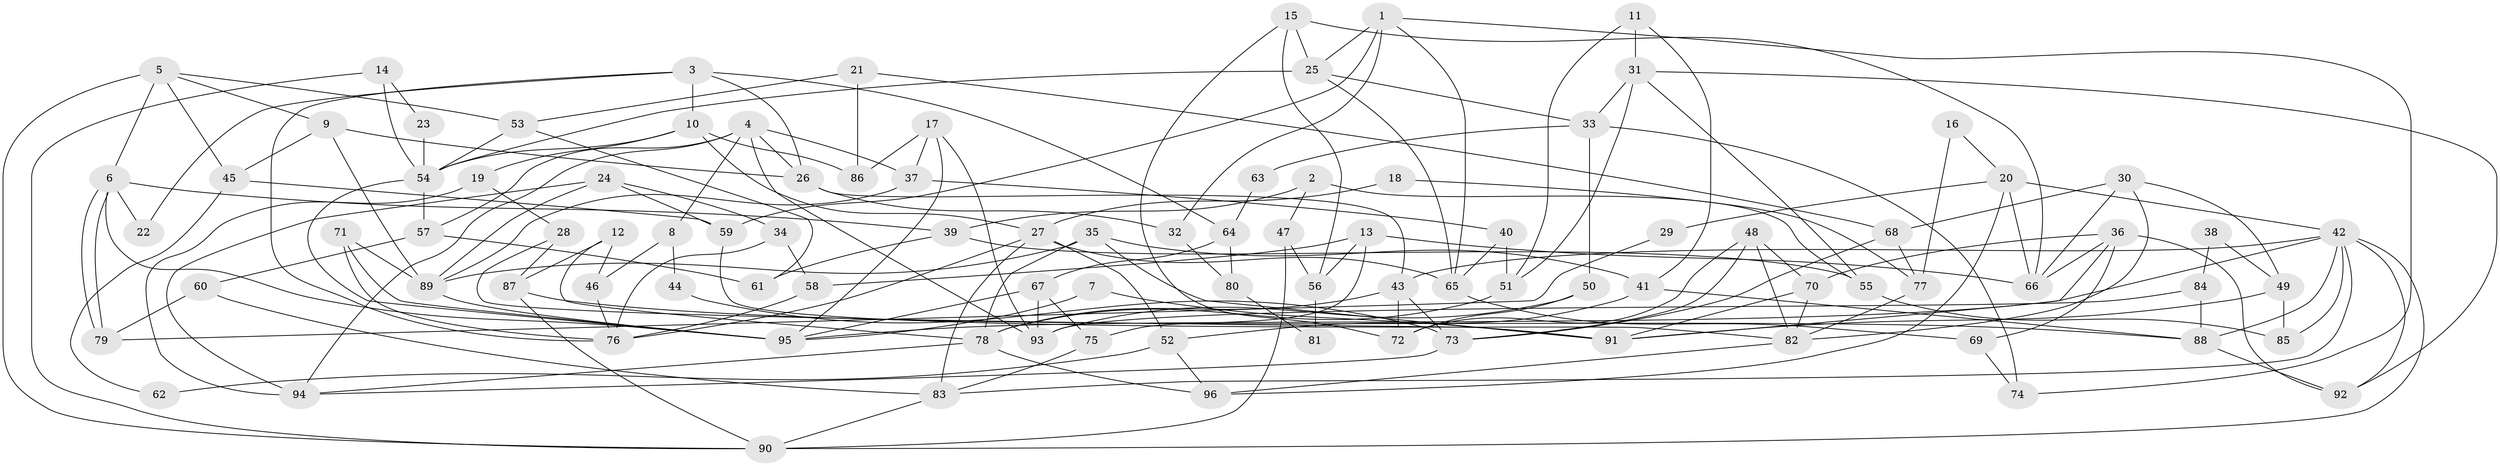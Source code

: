 // Generated by graph-tools (version 1.1) at 2025/49/03/09/25 04:49:47]
// undirected, 96 vertices, 192 edges
graph export_dot {
graph [start="1"]
  node [color=gray90,style=filled];
  1;
  2;
  3;
  4;
  5;
  6;
  7;
  8;
  9;
  10;
  11;
  12;
  13;
  14;
  15;
  16;
  17;
  18;
  19;
  20;
  21;
  22;
  23;
  24;
  25;
  26;
  27;
  28;
  29;
  30;
  31;
  32;
  33;
  34;
  35;
  36;
  37;
  38;
  39;
  40;
  41;
  42;
  43;
  44;
  45;
  46;
  47;
  48;
  49;
  50;
  51;
  52;
  53;
  54;
  55;
  56;
  57;
  58;
  59;
  60;
  61;
  62;
  63;
  64;
  65;
  66;
  67;
  68;
  69;
  70;
  71;
  72;
  73;
  74;
  75;
  76;
  77;
  78;
  79;
  80;
  81;
  82;
  83;
  84;
  85;
  86;
  87;
  88;
  89;
  90;
  91;
  92;
  93;
  94;
  95;
  96;
  1 -- 65;
  1 -- 25;
  1 -- 32;
  1 -- 59;
  1 -- 74;
  2 -- 39;
  2 -- 47;
  2 -- 55;
  3 -- 76;
  3 -- 26;
  3 -- 10;
  3 -- 22;
  3 -- 64;
  4 -- 93;
  4 -- 26;
  4 -- 8;
  4 -- 37;
  4 -- 57;
  4 -- 94;
  5 -- 6;
  5 -- 53;
  5 -- 9;
  5 -- 45;
  5 -- 90;
  6 -- 79;
  6 -- 79;
  6 -- 95;
  6 -- 22;
  6 -- 39;
  7 -- 91;
  7 -- 95;
  8 -- 46;
  8 -- 44;
  9 -- 89;
  9 -- 26;
  9 -- 45;
  10 -- 54;
  10 -- 19;
  10 -- 27;
  10 -- 86;
  11 -- 51;
  11 -- 41;
  11 -- 31;
  12 -- 87;
  12 -- 78;
  12 -- 46;
  13 -- 75;
  13 -- 58;
  13 -- 56;
  13 -- 66;
  14 -- 54;
  14 -- 90;
  14 -- 23;
  15 -- 66;
  15 -- 72;
  15 -- 25;
  15 -- 56;
  16 -- 20;
  16 -- 77;
  17 -- 37;
  17 -- 95;
  17 -- 86;
  17 -- 93;
  18 -- 77;
  18 -- 27;
  19 -- 28;
  19 -- 94;
  20 -- 66;
  20 -- 96;
  20 -- 29;
  20 -- 42;
  21 -- 86;
  21 -- 68;
  21 -- 53;
  23 -- 54;
  24 -- 59;
  24 -- 94;
  24 -- 34;
  24 -- 89;
  25 -- 65;
  25 -- 33;
  25 -- 54;
  26 -- 43;
  26 -- 32;
  27 -- 52;
  27 -- 65;
  27 -- 76;
  27 -- 83;
  28 -- 87;
  28 -- 91;
  29 -- 79;
  30 -- 49;
  30 -- 82;
  30 -- 66;
  30 -- 68;
  31 -- 92;
  31 -- 33;
  31 -- 51;
  31 -- 55;
  32 -- 80;
  33 -- 50;
  33 -- 63;
  33 -- 74;
  34 -- 76;
  34 -- 58;
  35 -- 78;
  35 -- 89;
  35 -- 41;
  35 -- 91;
  36 -- 91;
  36 -- 66;
  36 -- 69;
  36 -- 70;
  36 -- 92;
  37 -- 89;
  37 -- 40;
  38 -- 84;
  38 -- 49;
  39 -- 55;
  39 -- 61;
  40 -- 65;
  40 -- 51;
  41 -- 88;
  41 -- 52;
  42 -- 83;
  42 -- 43;
  42 -- 85;
  42 -- 88;
  42 -- 90;
  42 -- 92;
  42 -- 95;
  43 -- 78;
  43 -- 72;
  43 -- 73;
  44 -- 73;
  45 -- 59;
  45 -- 62;
  46 -- 76;
  47 -- 56;
  47 -- 90;
  48 -- 70;
  48 -- 73;
  48 -- 72;
  48 -- 82;
  49 -- 91;
  49 -- 85;
  50 -- 72;
  50 -- 93;
  51 -- 78;
  52 -- 96;
  52 -- 62;
  53 -- 61;
  53 -- 54;
  54 -- 57;
  54 -- 95;
  55 -- 85;
  56 -- 81;
  57 -- 60;
  57 -- 61;
  58 -- 76;
  59 -- 82;
  60 -- 83;
  60 -- 79;
  63 -- 64;
  64 -- 67;
  64 -- 80;
  65 -- 69;
  67 -- 95;
  67 -- 93;
  67 -- 75;
  68 -- 73;
  68 -- 77;
  69 -- 74;
  70 -- 82;
  70 -- 91;
  71 -- 89;
  71 -- 95;
  71 -- 76;
  73 -- 94;
  75 -- 83;
  77 -- 82;
  78 -- 94;
  78 -- 96;
  80 -- 81;
  82 -- 96;
  83 -- 90;
  84 -- 93;
  84 -- 88;
  87 -- 90;
  87 -- 88;
  88 -- 92;
  89 -- 95;
}
